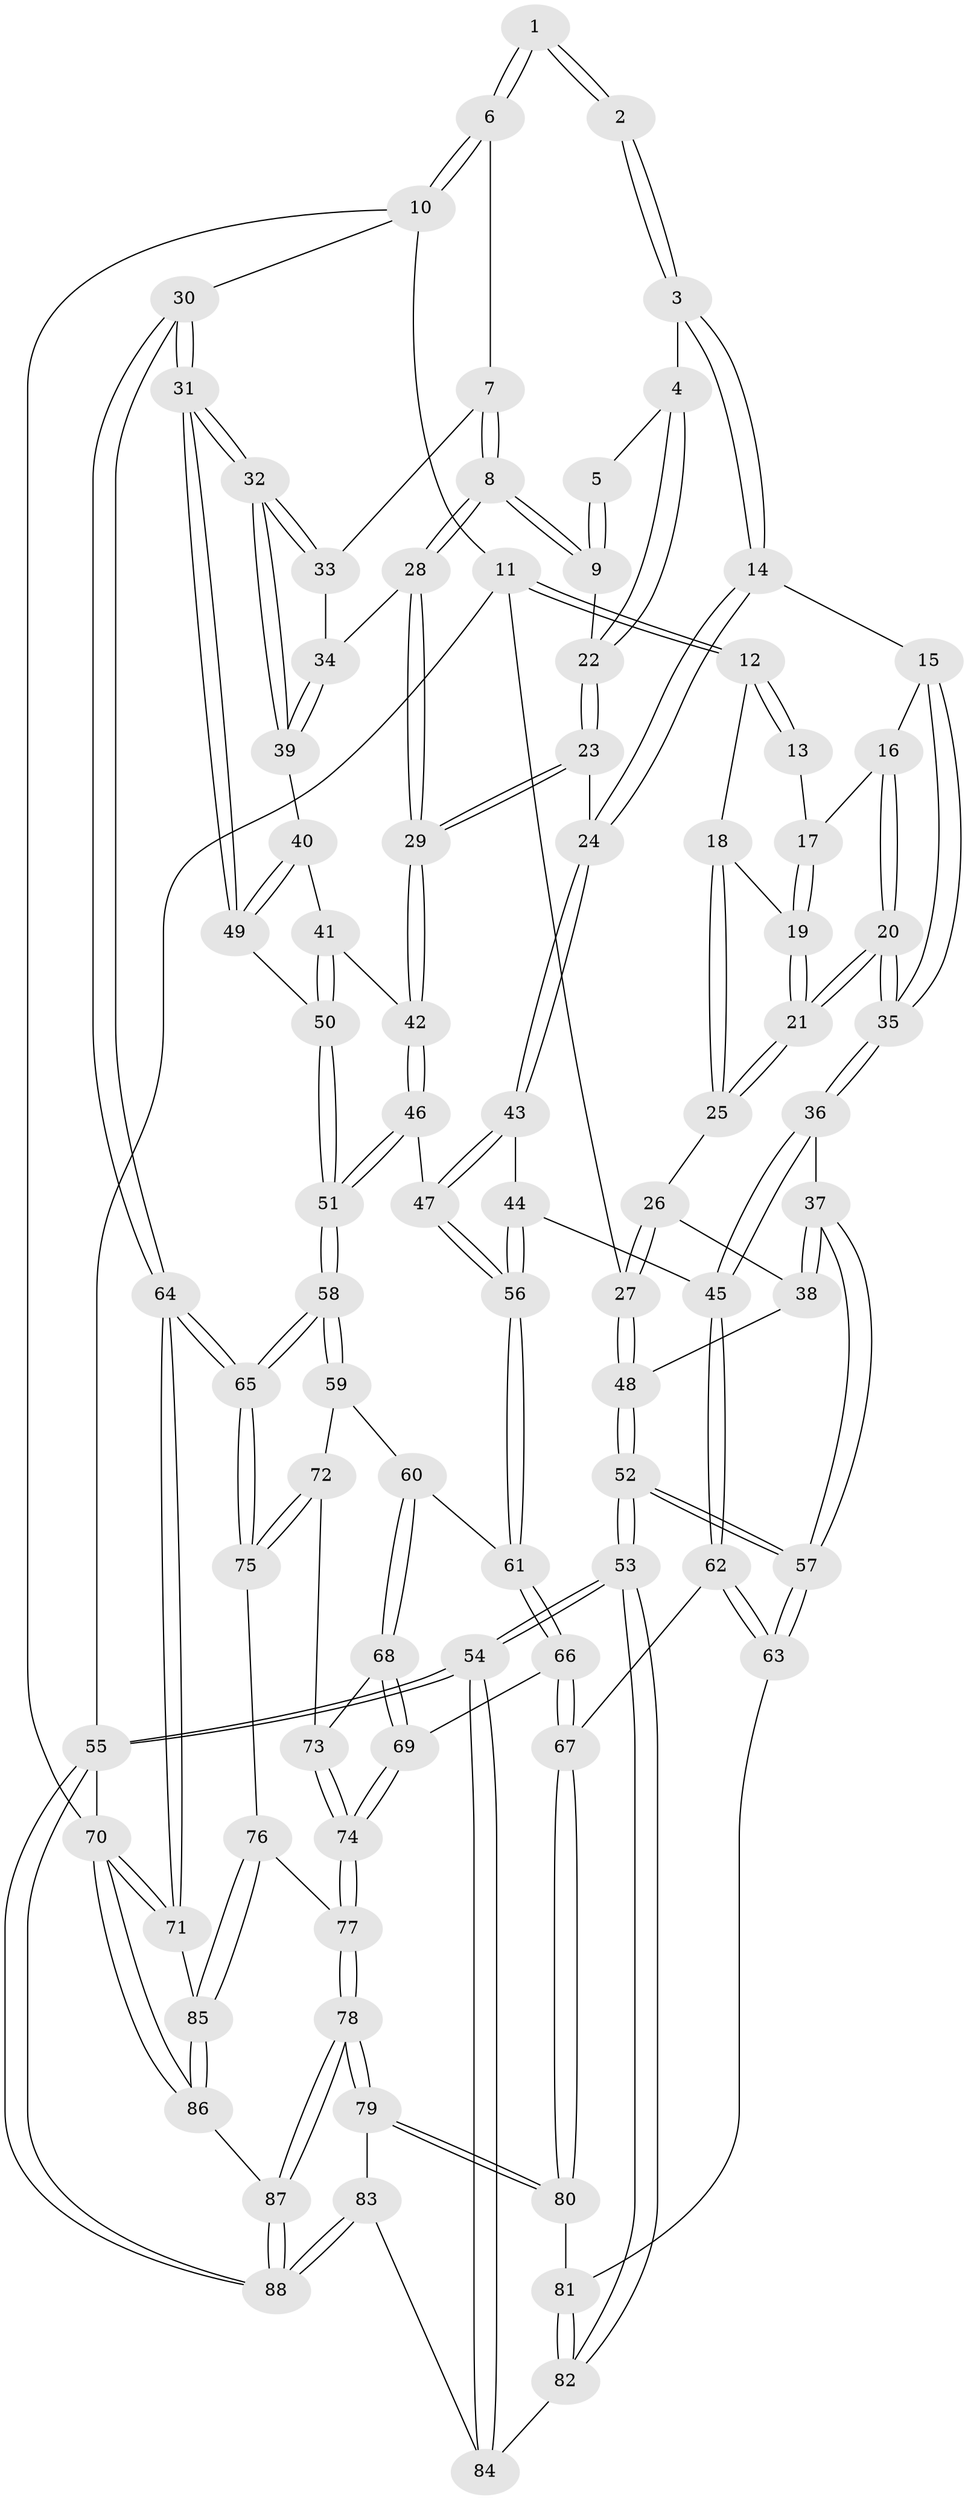 // Generated by graph-tools (version 1.1) at 2025/03/03/09/25 03:03:26]
// undirected, 88 vertices, 217 edges
graph export_dot {
graph [start="1"]
  node [color=gray90,style=filled];
  1 [pos="+0.826376808620138+0"];
  2 [pos="+0.474892236439276+0"];
  3 [pos="+0.5083530341121519+0"];
  4 [pos="+0.6024458802469702+0.06365253063406781"];
  5 [pos="+0.6984937334842078+0.0395715937753659"];
  6 [pos="+1+0"];
  7 [pos="+0.9104579597605343+0"];
  8 [pos="+0.7500601328413689+0.15758881473356634"];
  9 [pos="+0.7050224472041237+0.09684012133275105"];
  10 [pos="+1+0"];
  11 [pos="+0+0"];
  12 [pos="+0+0"];
  13 [pos="+0.41240776087369696+0"];
  14 [pos="+0.4664471891729652+0.167712265420795"];
  15 [pos="+0.40942777992029017+0.17429455749703676"];
  16 [pos="+0.3332563431324705+0.06525072529498213"];
  17 [pos="+0.3316494572346736+0.04097286295692774"];
  18 [pos="+0.05275864165753356+0"];
  19 [pos="+0.18409937414191685+0.0955106716513886"];
  20 [pos="+0.23003683173189873+0.2112305284313854"];
  21 [pos="+0.1980941492151104+0.1661713877959272"];
  22 [pos="+0.6113923212228433+0.08085476488099025"];
  23 [pos="+0.6155308477217044+0.16642030177664283"];
  24 [pos="+0.49017626446061013+0.19187911768282662"];
  25 [pos="+0.07942035942734359+0.17066521056079192"];
  26 [pos="+0.05435534953844826+0.18459917118249666"];
  27 [pos="+0+0"];
  28 [pos="+0.7479512571284512+0.16613053483539794"];
  29 [pos="+0.7030997438287298+0.2192677827122948"];
  30 [pos="+1+0.3461264982129105"];
  31 [pos="+1+0.34060355103314127"];
  32 [pos="+0.9945247268016907+0.2804866504851851"];
  33 [pos="+0.8962419056042957+0.17385416824103045"];
  34 [pos="+0.8415828978396511+0.2066849644936087"];
  35 [pos="+0.2528632461690367+0.2716655239242394"];
  36 [pos="+0.23930710242658368+0.3520769729703135"];
  37 [pos="+0.17899564635649357+0.36944088067577285"];
  38 [pos="+0.04406590036142103+0.24233413109283958"];
  39 [pos="+0.8579706362183029+0.2548059190037005"];
  40 [pos="+0.801750991119507+0.31578964901970813"];
  41 [pos="+0.7962550436020197+0.31841092632317997"];
  42 [pos="+0.6999635432479812+0.2670657337939085"];
  43 [pos="+0.4966164317081882+0.2219946063660692"];
  44 [pos="+0.32634741628686686+0.3900579907920981"];
  45 [pos="+0.28526151842418224+0.38872548022735404"];
  46 [pos="+0.5902254185826006+0.3850282403153198"];
  47 [pos="+0.583521777426344+0.38727737372665855"];
  48 [pos="+0+0.2920880329817844"];
  49 [pos="+1+0.3487412873613098"];
  50 [pos="+0.8205926711873034+0.4405096253434112"];
  51 [pos="+0.7961240162674946+0.4796827786045987"];
  52 [pos="+0+0.5928276150905044"];
  53 [pos="+0+0.7760016917127183"];
  54 [pos="+0+1"];
  55 [pos="+0+1"];
  56 [pos="+0.5424099228221247+0.43361610431996517"];
  57 [pos="+0+0.5817973856948964"];
  58 [pos="+0.8054530506687576+0.551457624175331"];
  59 [pos="+0.6383687275106364+0.5708190308776109"];
  60 [pos="+0.5650094833572232+0.486186498630685"];
  61 [pos="+0.5424871875929234+0.43593536308889674"];
  62 [pos="+0.3003795409378747+0.5225083355196803"];
  63 [pos="+0.08629112252435632+0.6394393959684397"];
  64 [pos="+1+0.8722986754989763"];
  65 [pos="+0.8995920109816543+0.6962704363694422"];
  66 [pos="+0.3987759669619227+0.6308523942389928"];
  67 [pos="+0.3535912890210262+0.6401788187961374"];
  68 [pos="+0.5336405279927348+0.6133277445817168"];
  69 [pos="+0.5007891960725696+0.6691046769756194"];
  70 [pos="+1+1"];
  71 [pos="+1+0.8942897774004505"];
  72 [pos="+0.6356818844213635+0.5948095017252515"];
  73 [pos="+0.5831004833689531+0.6187310276374915"];
  74 [pos="+0.5377794409997657+0.7116381655361788"];
  75 [pos="+0.6547812008096255+0.7332566061589192"];
  76 [pos="+0.6150458329293225+0.7627009383047133"];
  77 [pos="+0.5699682660009555+0.7569804034002738"];
  78 [pos="+0.43061632636467306+0.8544831652682158"];
  79 [pos="+0.36250366234561565+0.8223937835766998"];
  80 [pos="+0.32068491152932+0.6964818011743934"];
  81 [pos="+0.1992208851412298+0.7024668201502209"];
  82 [pos="+0.1806918309744563+0.7960663624827373"];
  83 [pos="+0.30125013332081335+0.8686809327740928"];
  84 [pos="+0.18479822310789815+0.8771166433306036"];
  85 [pos="+0.6309326569362308+0.8189495397937322"];
  86 [pos="+0.7117268908710873+1"];
  87 [pos="+0.5157361759757266+1"];
  88 [pos="+0.28642691462767317+1"];
  1 -- 2;
  1 -- 2;
  1 -- 6;
  1 -- 6;
  2 -- 3;
  2 -- 3;
  3 -- 4;
  3 -- 14;
  3 -- 14;
  4 -- 5;
  4 -- 22;
  4 -- 22;
  5 -- 9;
  5 -- 9;
  6 -- 7;
  6 -- 10;
  6 -- 10;
  7 -- 8;
  7 -- 8;
  7 -- 33;
  8 -- 9;
  8 -- 9;
  8 -- 28;
  8 -- 28;
  9 -- 22;
  10 -- 11;
  10 -- 30;
  10 -- 70;
  11 -- 12;
  11 -- 12;
  11 -- 27;
  11 -- 55;
  12 -- 13;
  12 -- 13;
  12 -- 18;
  13 -- 17;
  14 -- 15;
  14 -- 24;
  14 -- 24;
  15 -- 16;
  15 -- 35;
  15 -- 35;
  16 -- 17;
  16 -- 20;
  16 -- 20;
  17 -- 19;
  17 -- 19;
  18 -- 19;
  18 -- 25;
  18 -- 25;
  19 -- 21;
  19 -- 21;
  20 -- 21;
  20 -- 21;
  20 -- 35;
  20 -- 35;
  21 -- 25;
  21 -- 25;
  22 -- 23;
  22 -- 23;
  23 -- 24;
  23 -- 29;
  23 -- 29;
  24 -- 43;
  24 -- 43;
  25 -- 26;
  26 -- 27;
  26 -- 27;
  26 -- 38;
  27 -- 48;
  27 -- 48;
  28 -- 29;
  28 -- 29;
  28 -- 34;
  29 -- 42;
  29 -- 42;
  30 -- 31;
  30 -- 31;
  30 -- 64;
  30 -- 64;
  31 -- 32;
  31 -- 32;
  31 -- 49;
  31 -- 49;
  32 -- 33;
  32 -- 33;
  32 -- 39;
  32 -- 39;
  33 -- 34;
  34 -- 39;
  34 -- 39;
  35 -- 36;
  35 -- 36;
  36 -- 37;
  36 -- 45;
  36 -- 45;
  37 -- 38;
  37 -- 38;
  37 -- 57;
  37 -- 57;
  38 -- 48;
  39 -- 40;
  40 -- 41;
  40 -- 49;
  40 -- 49;
  41 -- 42;
  41 -- 50;
  41 -- 50;
  42 -- 46;
  42 -- 46;
  43 -- 44;
  43 -- 47;
  43 -- 47;
  44 -- 45;
  44 -- 56;
  44 -- 56;
  45 -- 62;
  45 -- 62;
  46 -- 47;
  46 -- 51;
  46 -- 51;
  47 -- 56;
  47 -- 56;
  48 -- 52;
  48 -- 52;
  49 -- 50;
  50 -- 51;
  50 -- 51;
  51 -- 58;
  51 -- 58;
  52 -- 53;
  52 -- 53;
  52 -- 57;
  52 -- 57;
  53 -- 54;
  53 -- 54;
  53 -- 82;
  53 -- 82;
  54 -- 55;
  54 -- 55;
  54 -- 84;
  54 -- 84;
  55 -- 88;
  55 -- 88;
  55 -- 70;
  56 -- 61;
  56 -- 61;
  57 -- 63;
  57 -- 63;
  58 -- 59;
  58 -- 59;
  58 -- 65;
  58 -- 65;
  59 -- 60;
  59 -- 72;
  60 -- 61;
  60 -- 68;
  60 -- 68;
  61 -- 66;
  61 -- 66;
  62 -- 63;
  62 -- 63;
  62 -- 67;
  63 -- 81;
  64 -- 65;
  64 -- 65;
  64 -- 71;
  64 -- 71;
  65 -- 75;
  65 -- 75;
  66 -- 67;
  66 -- 67;
  66 -- 69;
  67 -- 80;
  67 -- 80;
  68 -- 69;
  68 -- 69;
  68 -- 73;
  69 -- 74;
  69 -- 74;
  70 -- 71;
  70 -- 71;
  70 -- 86;
  70 -- 86;
  71 -- 85;
  72 -- 73;
  72 -- 75;
  72 -- 75;
  73 -- 74;
  73 -- 74;
  74 -- 77;
  74 -- 77;
  75 -- 76;
  76 -- 77;
  76 -- 85;
  76 -- 85;
  77 -- 78;
  77 -- 78;
  78 -- 79;
  78 -- 79;
  78 -- 87;
  78 -- 87;
  79 -- 80;
  79 -- 80;
  79 -- 83;
  80 -- 81;
  81 -- 82;
  81 -- 82;
  82 -- 84;
  83 -- 84;
  83 -- 88;
  83 -- 88;
  85 -- 86;
  85 -- 86;
  86 -- 87;
  87 -- 88;
  87 -- 88;
}

